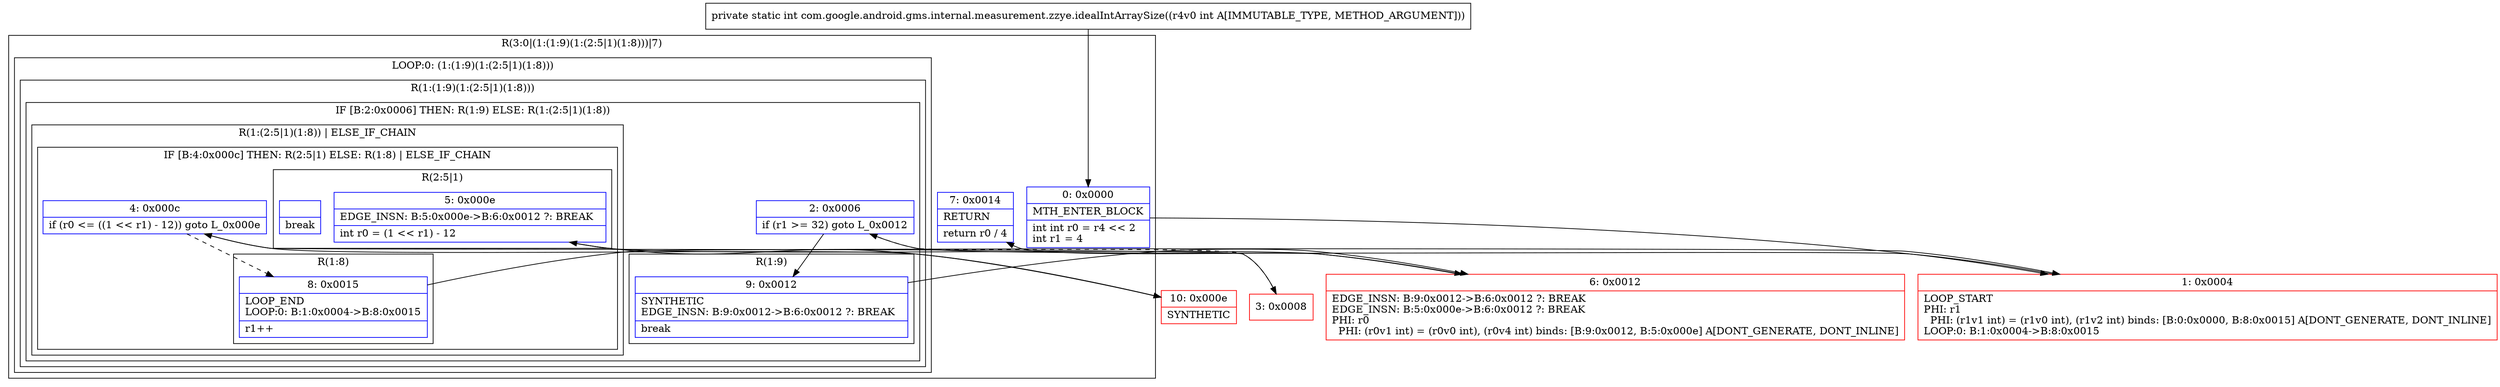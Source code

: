 digraph "CFG forcom.google.android.gms.internal.measurement.zzye.idealIntArraySize(I)I" {
subgraph cluster_Region_654517344 {
label = "R(3:0|(1:(1:9)(1:(2:5|1)(1:8)))|7)";
node [shape=record,color=blue];
Node_0 [shape=record,label="{0\:\ 0x0000|MTH_ENTER_BLOCK\l|int int r0 = r4 \<\< 2\lint r1 = 4\l}"];
subgraph cluster_LoopRegion_1512432008 {
label = "LOOP:0: (1:(1:9)(1:(2:5|1)(1:8)))";
node [shape=record,color=blue];
subgraph cluster_Region_1111295085 {
label = "R(1:(1:9)(1:(2:5|1)(1:8)))";
node [shape=record,color=blue];
subgraph cluster_IfRegion_42603442 {
label = "IF [B:2:0x0006] THEN: R(1:9) ELSE: R(1:(2:5|1)(1:8))";
node [shape=record,color=blue];
Node_2 [shape=record,label="{2\:\ 0x0006|if (r1 \>= 32) goto L_0x0012\l}"];
subgraph cluster_Region_703724359 {
label = "R(1:9)";
node [shape=record,color=blue];
Node_9 [shape=record,label="{9\:\ 0x0012|SYNTHETIC\lEDGE_INSN: B:9:0x0012\-\>B:6:0x0012 ?: BREAK  \l|break\l}"];
}
subgraph cluster_Region_1425918934 {
label = "R(1:(2:5|1)(1:8)) | ELSE_IF_CHAIN\l";
node [shape=record,color=blue];
subgraph cluster_IfRegion_270768244 {
label = "IF [B:4:0x000c] THEN: R(2:5|1) ELSE: R(1:8) | ELSE_IF_CHAIN\l";
node [shape=record,color=blue];
Node_4 [shape=record,label="{4\:\ 0x000c|if (r0 \<= ((1 \<\< r1) \- 12)) goto L_0x000e\l}"];
subgraph cluster_Region_1095819627 {
label = "R(2:5|1)";
node [shape=record,color=blue];
Node_5 [shape=record,label="{5\:\ 0x000e|EDGE_INSN: B:5:0x000e\-\>B:6:0x0012 ?: BREAK  \l|int r0 = (1 \<\< r1) \- 12\l}"];
Node_InsnContainer_555829600 [shape=record,label="{|break\l}"];
}
subgraph cluster_Region_1016336484 {
label = "R(1:8)";
node [shape=record,color=blue];
Node_8 [shape=record,label="{8\:\ 0x0015|LOOP_END\lLOOP:0: B:1:0x0004\-\>B:8:0x0015\l|r1++\l}"];
}
}
}
}
}
}
Node_7 [shape=record,label="{7\:\ 0x0014|RETURN\l|return r0 \/ 4\l}"];
}
Node_1 [shape=record,color=red,label="{1\:\ 0x0004|LOOP_START\lPHI: r1 \l  PHI: (r1v1 int) = (r1v0 int), (r1v2 int) binds: [B:0:0x0000, B:8:0x0015] A[DONT_GENERATE, DONT_INLINE]\lLOOP:0: B:1:0x0004\-\>B:8:0x0015\l}"];
Node_3 [shape=record,color=red,label="{3\:\ 0x0008}"];
Node_6 [shape=record,color=red,label="{6\:\ 0x0012|EDGE_INSN: B:9:0x0012\-\>B:6:0x0012 ?: BREAK  \lEDGE_INSN: B:5:0x000e\-\>B:6:0x0012 ?: BREAK  \lPHI: r0 \l  PHI: (r0v1 int) = (r0v0 int), (r0v4 int) binds: [B:9:0x0012, B:5:0x000e] A[DONT_GENERATE, DONT_INLINE]\l}"];
Node_10 [shape=record,color=red,label="{10\:\ 0x000e|SYNTHETIC\l}"];
MethodNode[shape=record,label="{private static int com.google.android.gms.internal.measurement.zzye.idealIntArraySize((r4v0 int A[IMMUTABLE_TYPE, METHOD_ARGUMENT])) }"];
MethodNode -> Node_0;
Node_0 -> Node_1;
Node_2 -> Node_3[style=dashed];
Node_2 -> Node_9;
Node_9 -> Node_6;
Node_4 -> Node_8[style=dashed];
Node_4 -> Node_10;
Node_5 -> Node_6;
Node_8 -> Node_1;
Node_1 -> Node_2;
Node_3 -> Node_4;
Node_6 -> Node_7;
Node_10 -> Node_5;
}

